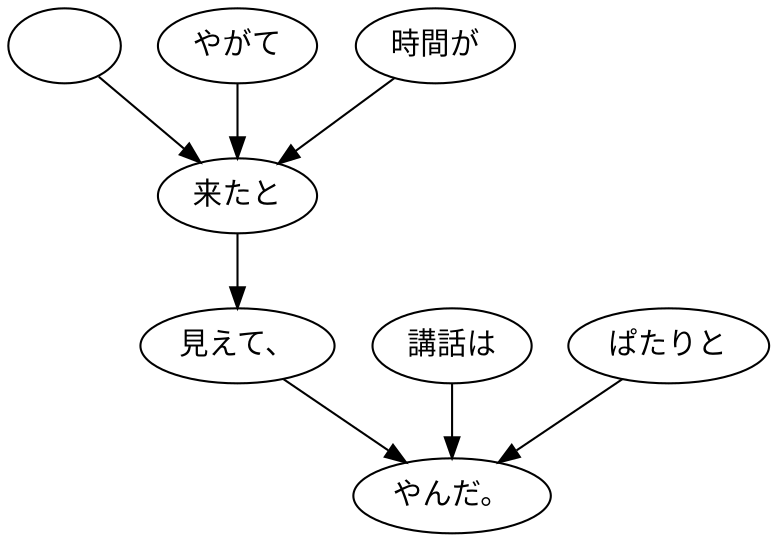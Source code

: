 digraph graph5014 {
	node0 [label="　"];
	node1 [label="やがて"];
	node2 [label="時間が"];
	node3 [label="来たと"];
	node4 [label="見えて、"];
	node5 [label="講話は"];
	node6 [label="ぱたりと"];
	node7 [label="やんだ。"];
	node0 -> node3;
	node1 -> node3;
	node2 -> node3;
	node3 -> node4;
	node4 -> node7;
	node5 -> node7;
	node6 -> node7;
}
